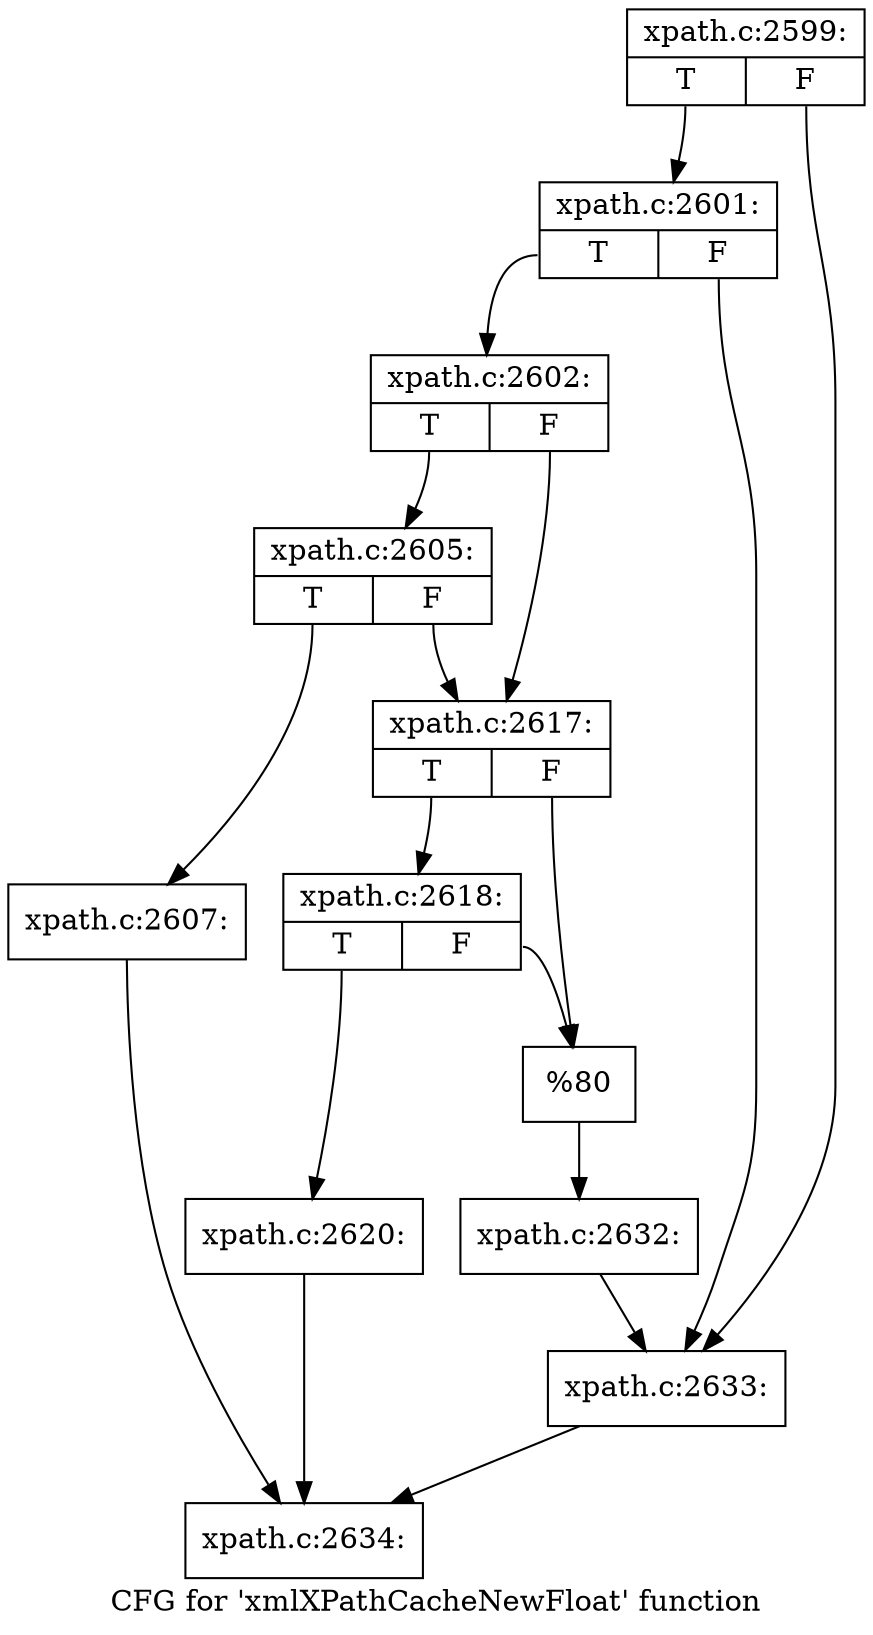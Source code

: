 digraph "CFG for 'xmlXPathCacheNewFloat' function" {
	label="CFG for 'xmlXPathCacheNewFloat' function";

	Node0x55e6b27e8cf0 [shape=record,label="{xpath.c:2599:|{<s0>T|<s1>F}}"];
	Node0x55e6b27e8cf0:s0 -> Node0x55e6b27f17e0;
	Node0x55e6b27e8cf0:s1 -> Node0x55e6b27f1790;
	Node0x55e6b27f17e0 [shape=record,label="{xpath.c:2601:|{<s0>T|<s1>F}}"];
	Node0x55e6b27f17e0:s0 -> Node0x55e6b27e91f0;
	Node0x55e6b27f17e0:s1 -> Node0x55e6b27f1790;
	Node0x55e6b27e91f0 [shape=record,label="{xpath.c:2602:|{<s0>T|<s1>F}}"];
	Node0x55e6b27e91f0:s0 -> Node0x55e6b27f2350;
	Node0x55e6b27e91f0:s1 -> Node0x55e6b27f2300;
	Node0x55e6b27f2350 [shape=record,label="{xpath.c:2605:|{<s0>T|<s1>F}}"];
	Node0x55e6b27f2350:s0 -> Node0x55e6b27f2260;
	Node0x55e6b27f2350:s1 -> Node0x55e6b27f2300;
	Node0x55e6b27f2260 [shape=record,label="{xpath.c:2607:}"];
	Node0x55e6b27f2260 -> Node0x55e6b27e8d40;
	Node0x55e6b27f2300 [shape=record,label="{xpath.c:2617:|{<s0>T|<s1>F}}"];
	Node0x55e6b27f2300:s0 -> Node0x55e6b2b8ee60;
	Node0x55e6b27f2300:s1 -> Node0x55e6b2b8ee10;
	Node0x55e6b2b8ee60 [shape=record,label="{xpath.c:2618:|{<s0>T|<s1>F}}"];
	Node0x55e6b2b8ee60:s0 -> Node0x55e6b2b8edc0;
	Node0x55e6b2b8ee60:s1 -> Node0x55e6b2b8ee10;
	Node0x55e6b2b8edc0 [shape=record,label="{xpath.c:2620:}"];
	Node0x55e6b2b8edc0 -> Node0x55e6b27e8d40;
	Node0x55e6b2b8ee10 [shape=record,label="{%80}"];
	Node0x55e6b2b8ee10 -> Node0x55e6b27f22b0;
	Node0x55e6b27f22b0 [shape=record,label="{xpath.c:2632:}"];
	Node0x55e6b27f22b0 -> Node0x55e6b27f1790;
	Node0x55e6b27f1790 [shape=record,label="{xpath.c:2633:}"];
	Node0x55e6b27f1790 -> Node0x55e6b27e8d40;
	Node0x55e6b27e8d40 [shape=record,label="{xpath.c:2634:}"];
}
